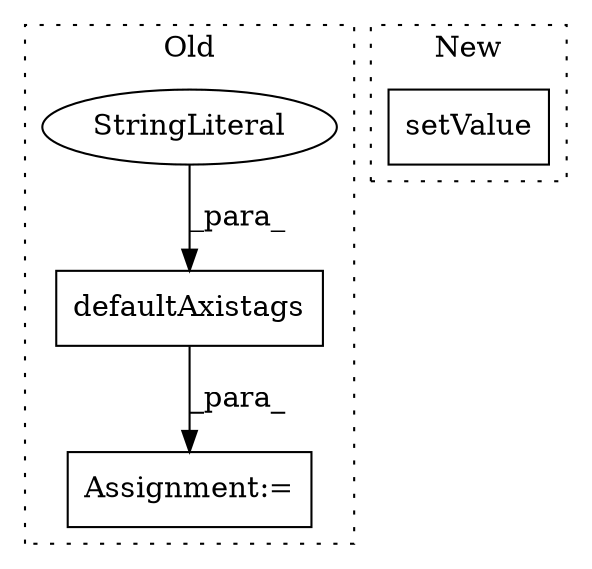 digraph G {
subgraph cluster0 {
1 [label="defaultAxistags" a="32" s="4850,4870" l="16,1" shape="box"];
3 [label="StringLiteral" a="45" s="4866" l="4" shape="ellipse"];
4 [label="Assignment:=" a="7" s="4843" l="1" shape="box"];
label = "Old";
style="dotted";
}
subgraph cluster1 {
2 [label="setValue" a="32" s="5501,5531" l="9,1" shape="box"];
label = "New";
style="dotted";
}
1 -> 4 [label="_para_"];
3 -> 1 [label="_para_"];
}